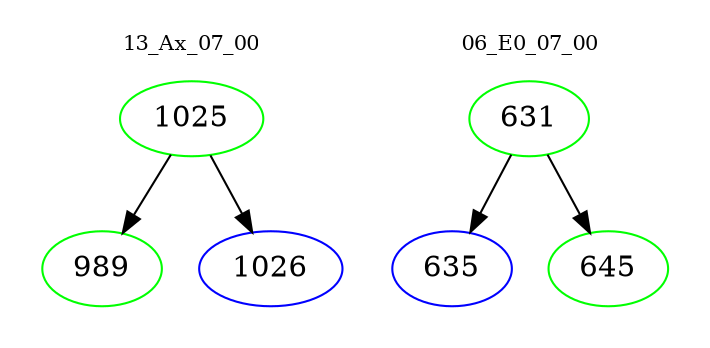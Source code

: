 digraph{
subgraph cluster_0 {
color = white
label = "13_Ax_07_00";
fontsize=10;
T0_1025 [label="1025", color="green"]
T0_1025 -> T0_989 [color="black"]
T0_989 [label="989", color="green"]
T0_1025 -> T0_1026 [color="black"]
T0_1026 [label="1026", color="blue"]
}
subgraph cluster_1 {
color = white
label = "06_E0_07_00";
fontsize=10;
T1_631 [label="631", color="green"]
T1_631 -> T1_635 [color="black"]
T1_635 [label="635", color="blue"]
T1_631 -> T1_645 [color="black"]
T1_645 [label="645", color="green"]
}
}
